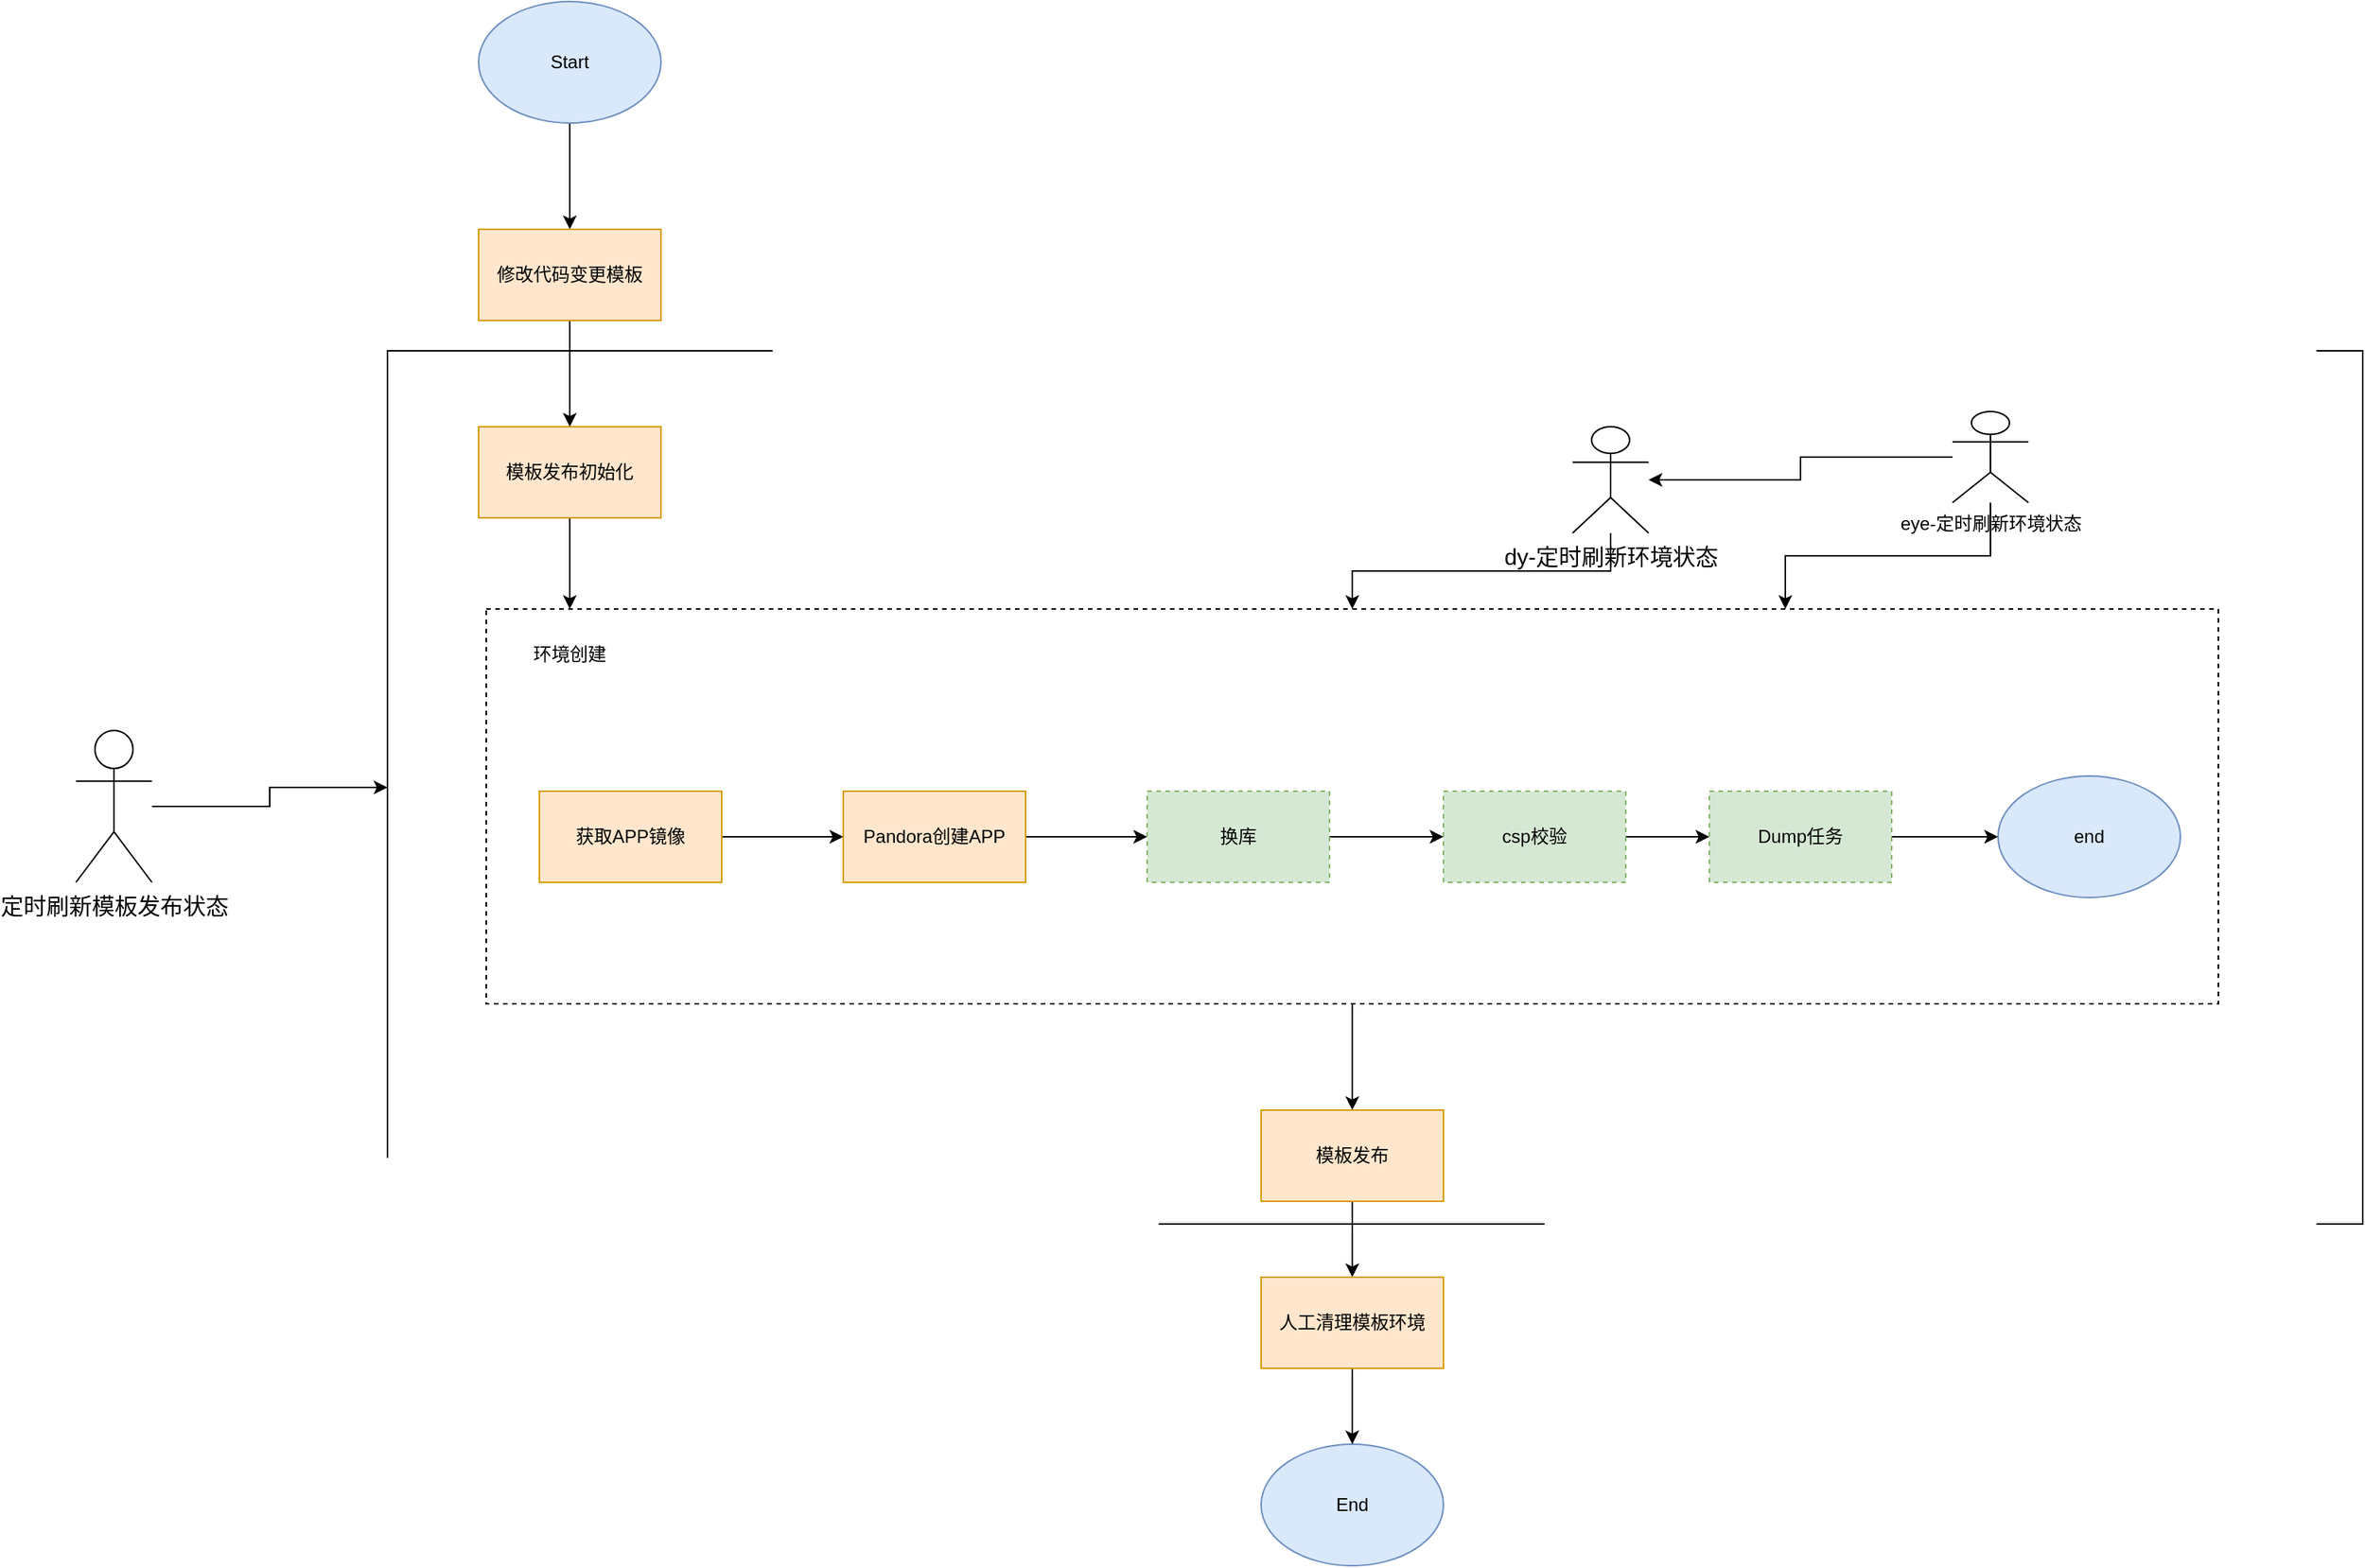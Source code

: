 <mxfile version="21.1.9" type="github">
  <diagram name="Page-1" id="l_DwLUGhMb3ssOaubkrQ">
    <mxGraphModel dx="2585" dy="933" grid="1" gridSize="10" guides="1" tooltips="1" connect="1" arrows="1" fold="1" page="1" pageScale="1" pageWidth="850" pageHeight="1100" math="0" shadow="0">
      <root>
        <mxCell id="0" />
        <mxCell id="1" parent="0" />
        <mxCell id="quawZ67CWL6LsrROZs2T-21" style="edgeStyle=orthogonalEdgeStyle;rounded=0;orthogonalLoop=1;jettySize=auto;html=1;exitX=1;exitY=0.5;exitDx=0;exitDy=0;entryX=0;entryY=0.5;entryDx=0;entryDy=0;" parent="1" source="quawZ67CWL6LsrROZs2T-3" target="quawZ67CWL6LsrROZs2T-5" edge="1">
          <mxGeometry relative="1" as="geometry" />
        </mxCell>
        <mxCell id="quawZ67CWL6LsrROZs2T-3" value="获取APP镜像" style="rounded=0;whiteSpace=wrap;html=1;fillColor=#ffe6cc;strokeColor=#d79b00;" parent="1" vertex="1">
          <mxGeometry x="-170" y="580" width="120" height="60" as="geometry" />
        </mxCell>
        <mxCell id="quawZ67CWL6LsrROZs2T-22" style="edgeStyle=orthogonalEdgeStyle;rounded=0;orthogonalLoop=1;jettySize=auto;html=1;exitX=1;exitY=0.5;exitDx=0;exitDy=0;entryX=0;entryY=0.5;entryDx=0;entryDy=0;" parent="1" source="quawZ67CWL6LsrROZs2T-5" target="quawZ67CWL6LsrROZs2T-8" edge="1">
          <mxGeometry relative="1" as="geometry" />
        </mxCell>
        <mxCell id="quawZ67CWL6LsrROZs2T-5" value="Pandora创建APP" style="rounded=0;whiteSpace=wrap;html=1;fillColor=#ffe6cc;strokeColor=#d79b00;" parent="1" vertex="1">
          <mxGeometry x="30" y="580" width="120" height="60" as="geometry" />
        </mxCell>
        <mxCell id="quawZ67CWL6LsrROZs2T-24" style="edgeStyle=orthogonalEdgeStyle;rounded=0;orthogonalLoop=1;jettySize=auto;html=1;exitX=1;exitY=0.5;exitDx=0;exitDy=0;" parent="1" source="quawZ67CWL6LsrROZs2T-6" target="quawZ67CWL6LsrROZs2T-7" edge="1">
          <mxGeometry relative="1" as="geometry" />
        </mxCell>
        <mxCell id="quawZ67CWL6LsrROZs2T-6" value="csp校验" style="rounded=0;whiteSpace=wrap;html=1;dashed=1;fillColor=#d5e8d4;strokeColor=#82b366;" parent="1" vertex="1">
          <mxGeometry x="425" y="580" width="120" height="60" as="geometry" />
        </mxCell>
        <mxCell id="quawZ67CWL6LsrROZs2T-26" value="" style="edgeStyle=orthogonalEdgeStyle;rounded=0;orthogonalLoop=1;jettySize=auto;html=1;" parent="1" source="quawZ67CWL6LsrROZs2T-7" target="quawZ67CWL6LsrROZs2T-25" edge="1">
          <mxGeometry relative="1" as="geometry" />
        </mxCell>
        <mxCell id="quawZ67CWL6LsrROZs2T-7" value="Dump任务" style="rounded=0;whiteSpace=wrap;html=1;dashed=1;fillColor=#d5e8d4;strokeColor=#82b366;" parent="1" vertex="1">
          <mxGeometry x="600" y="580" width="120" height="60" as="geometry" />
        </mxCell>
        <mxCell id="quawZ67CWL6LsrROZs2T-23" style="edgeStyle=orthogonalEdgeStyle;rounded=0;orthogonalLoop=1;jettySize=auto;html=1;exitX=1;exitY=0.5;exitDx=0;exitDy=0;" parent="1" source="quawZ67CWL6LsrROZs2T-8" target="quawZ67CWL6LsrROZs2T-6" edge="1">
          <mxGeometry relative="1" as="geometry" />
        </mxCell>
        <mxCell id="quawZ67CWL6LsrROZs2T-8" value="换库" style="rounded=0;whiteSpace=wrap;html=1;dashed=1;fillColor=#d5e8d4;strokeColor=#82b366;" parent="1" vertex="1">
          <mxGeometry x="230" y="580" width="120" height="60" as="geometry" />
        </mxCell>
        <mxCell id="quawZ67CWL6LsrROZs2T-30" value="" style="edgeStyle=orthogonalEdgeStyle;rounded=0;orthogonalLoop=1;jettySize=auto;html=1;" parent="1" source="quawZ67CWL6LsrROZs2T-9" target="quawZ67CWL6LsrROZs2T-18" edge="1">
          <mxGeometry relative="1" as="geometry" />
        </mxCell>
        <mxCell id="quawZ67CWL6LsrROZs2T-9" value="模板发布初始化" style="rounded=0;whiteSpace=wrap;html=1;fillColor=#ffe6cc;strokeColor=#d79b00;" parent="1" vertex="1">
          <mxGeometry x="-210" y="340" width="120" height="60" as="geometry" />
        </mxCell>
        <mxCell id="nYCDSFWQMsK9gUHKX8EJ-33" value="" style="edgeStyle=orthogonalEdgeStyle;rounded=0;orthogonalLoop=1;jettySize=auto;html=1;" edge="1" parent="1" source="quawZ67CWL6LsrROZs2T-15" target="nYCDSFWQMsK9gUHKX8EJ-28">
          <mxGeometry relative="1" as="geometry" />
        </mxCell>
        <mxCell id="quawZ67CWL6LsrROZs2T-15" value="Start" style="ellipse;whiteSpace=wrap;html=1;fillColor=#dae8fc;strokeColor=#6c8ebf;" parent="1" vertex="1">
          <mxGeometry x="-210" y="60" width="120" height="80" as="geometry" />
        </mxCell>
        <mxCell id="quawZ67CWL6LsrROZs2T-16" value="End" style="ellipse;whiteSpace=wrap;html=1;fillColor=#dae8fc;strokeColor=#6c8ebf;" parent="1" vertex="1">
          <mxGeometry x="305" y="1010" width="120" height="80" as="geometry" />
        </mxCell>
        <mxCell id="quawZ67CWL6LsrROZs2T-33" value="" style="edgeStyle=orthogonalEdgeStyle;rounded=0;orthogonalLoop=1;jettySize=auto;html=1;" parent="1" source="quawZ67CWL6LsrROZs2T-17" target="quawZ67CWL6LsrROZs2T-31" edge="1">
          <mxGeometry relative="1" as="geometry" />
        </mxCell>
        <mxCell id="quawZ67CWL6LsrROZs2T-17" value="" style="rounded=0;whiteSpace=wrap;html=1;strokeColor=default;fillColor=none;dashed=1;" parent="1" vertex="1">
          <mxGeometry x="-205" y="460" width="1140" height="260" as="geometry" />
        </mxCell>
        <mxCell id="quawZ67CWL6LsrROZs2T-18" value="环境创建" style="rounded=0;whiteSpace=wrap;html=1;fillColor=none;strokeColor=none;" parent="1" vertex="1">
          <mxGeometry x="-205" y="460" width="110" height="60" as="geometry" />
        </mxCell>
        <mxCell id="quawZ67CWL6LsrROZs2T-25" value="end" style="ellipse;whiteSpace=wrap;html=1;fillColor=#dae8fc;strokeColor=#6c8ebf;" parent="1" vertex="1">
          <mxGeometry x="790" y="570" width="120" height="80" as="geometry" />
        </mxCell>
        <mxCell id="nYCDSFWQMsK9gUHKX8EJ-4" value="" style="edgeStyle=orthogonalEdgeStyle;rounded=0;orthogonalLoop=1;jettySize=auto;html=1;" edge="1" parent="1" source="quawZ67CWL6LsrROZs2T-31" target="nYCDSFWQMsK9gUHKX8EJ-3">
          <mxGeometry relative="1" as="geometry" />
        </mxCell>
        <mxCell id="quawZ67CWL6LsrROZs2T-31" value="模板发布" style="rounded=0;whiteSpace=wrap;html=1;fillColor=#ffe6cc;strokeColor=#d79b00;" parent="1" vertex="1">
          <mxGeometry x="305" y="790" width="120" height="60" as="geometry" />
        </mxCell>
        <mxCell id="nYCDSFWQMsK9gUHKX8EJ-5" value="" style="edgeStyle=orthogonalEdgeStyle;rounded=0;orthogonalLoop=1;jettySize=auto;html=1;" edge="1" parent="1" source="nYCDSFWQMsK9gUHKX8EJ-3" target="quawZ67CWL6LsrROZs2T-16">
          <mxGeometry relative="1" as="geometry" />
        </mxCell>
        <mxCell id="nYCDSFWQMsK9gUHKX8EJ-3" value="人工清理模板环境" style="rounded=0;whiteSpace=wrap;html=1;fillColor=#ffe6cc;strokeColor=#d79b00;" vertex="1" parent="1">
          <mxGeometry x="305" y="900" width="120" height="60" as="geometry" />
        </mxCell>
        <mxCell id="nYCDSFWQMsK9gUHKX8EJ-14" value="" style="edgeStyle=orthogonalEdgeStyle;rounded=0;orthogonalLoop=1;jettySize=auto;html=1;" edge="1" parent="1" source="nYCDSFWQMsK9gUHKX8EJ-7" target="quawZ67CWL6LsrROZs2T-17">
          <mxGeometry relative="1" as="geometry" />
        </mxCell>
        <mxCell id="nYCDSFWQMsK9gUHKX8EJ-7" value="&lt;font style=&quot;font-size: 15px;&quot;&gt;dy-定时刷新环境状态&lt;/font&gt;" style="shape=umlActor;verticalLabelPosition=bottom;verticalAlign=top;html=1;outlineConnect=0;" vertex="1" parent="1">
          <mxGeometry x="510" y="340" width="50" height="70" as="geometry" />
        </mxCell>
        <mxCell id="nYCDSFWQMsK9gUHKX8EJ-18" style="edgeStyle=orthogonalEdgeStyle;rounded=0;orthogonalLoop=1;jettySize=auto;html=1;" edge="1" parent="1" source="nYCDSFWQMsK9gUHKX8EJ-10" target="nYCDSFWQMsK9gUHKX8EJ-16">
          <mxGeometry relative="1" as="geometry" />
        </mxCell>
        <mxCell id="nYCDSFWQMsK9gUHKX8EJ-10" value="&lt;font style=&quot;font-size: 15px;&quot;&gt;定时刷新模板发布状态&lt;/font&gt;" style="shape=umlActor;verticalLabelPosition=bottom;verticalAlign=top;html=1;" vertex="1" parent="1">
          <mxGeometry x="-475" y="540" width="50" height="100" as="geometry" />
        </mxCell>
        <mxCell id="nYCDSFWQMsK9gUHKX8EJ-16" value="" style="rounded=0;whiteSpace=wrap;html=1;fillColor=none;" vertex="1" parent="1">
          <mxGeometry x="-270" y="290" width="1300" height="575" as="geometry" />
        </mxCell>
        <mxCell id="nYCDSFWQMsK9gUHKX8EJ-24" style="edgeStyle=orthogonalEdgeStyle;rounded=0;orthogonalLoop=1;jettySize=auto;html=1;entryX=0.75;entryY=0;entryDx=0;entryDy=0;" edge="1" parent="1" source="nYCDSFWQMsK9gUHKX8EJ-23" target="quawZ67CWL6LsrROZs2T-17">
          <mxGeometry relative="1" as="geometry" />
        </mxCell>
        <mxCell id="nYCDSFWQMsK9gUHKX8EJ-27" style="edgeStyle=orthogonalEdgeStyle;rounded=0;orthogonalLoop=1;jettySize=auto;html=1;" edge="1" parent="1" source="nYCDSFWQMsK9gUHKX8EJ-23" target="nYCDSFWQMsK9gUHKX8EJ-7">
          <mxGeometry relative="1" as="geometry" />
        </mxCell>
        <mxCell id="nYCDSFWQMsK9gUHKX8EJ-23" value="eye-定时刷新环境状态" style="shape=umlActor;verticalLabelPosition=bottom;verticalAlign=top;html=1;" vertex="1" parent="1">
          <mxGeometry x="760" y="330" width="50" height="60" as="geometry" />
        </mxCell>
        <mxCell id="nYCDSFWQMsK9gUHKX8EJ-32" value="" style="edgeStyle=orthogonalEdgeStyle;rounded=0;orthogonalLoop=1;jettySize=auto;html=1;" edge="1" parent="1" source="nYCDSFWQMsK9gUHKX8EJ-28" target="quawZ67CWL6LsrROZs2T-9">
          <mxGeometry relative="1" as="geometry" />
        </mxCell>
        <mxCell id="nYCDSFWQMsK9gUHKX8EJ-28" value="修改代码变更模板" style="rounded=0;whiteSpace=wrap;html=1;fillColor=#ffe6cc;strokeColor=#d79b00;" vertex="1" parent="1">
          <mxGeometry x="-210" y="210" width="120" height="60" as="geometry" />
        </mxCell>
      </root>
    </mxGraphModel>
  </diagram>
</mxfile>
